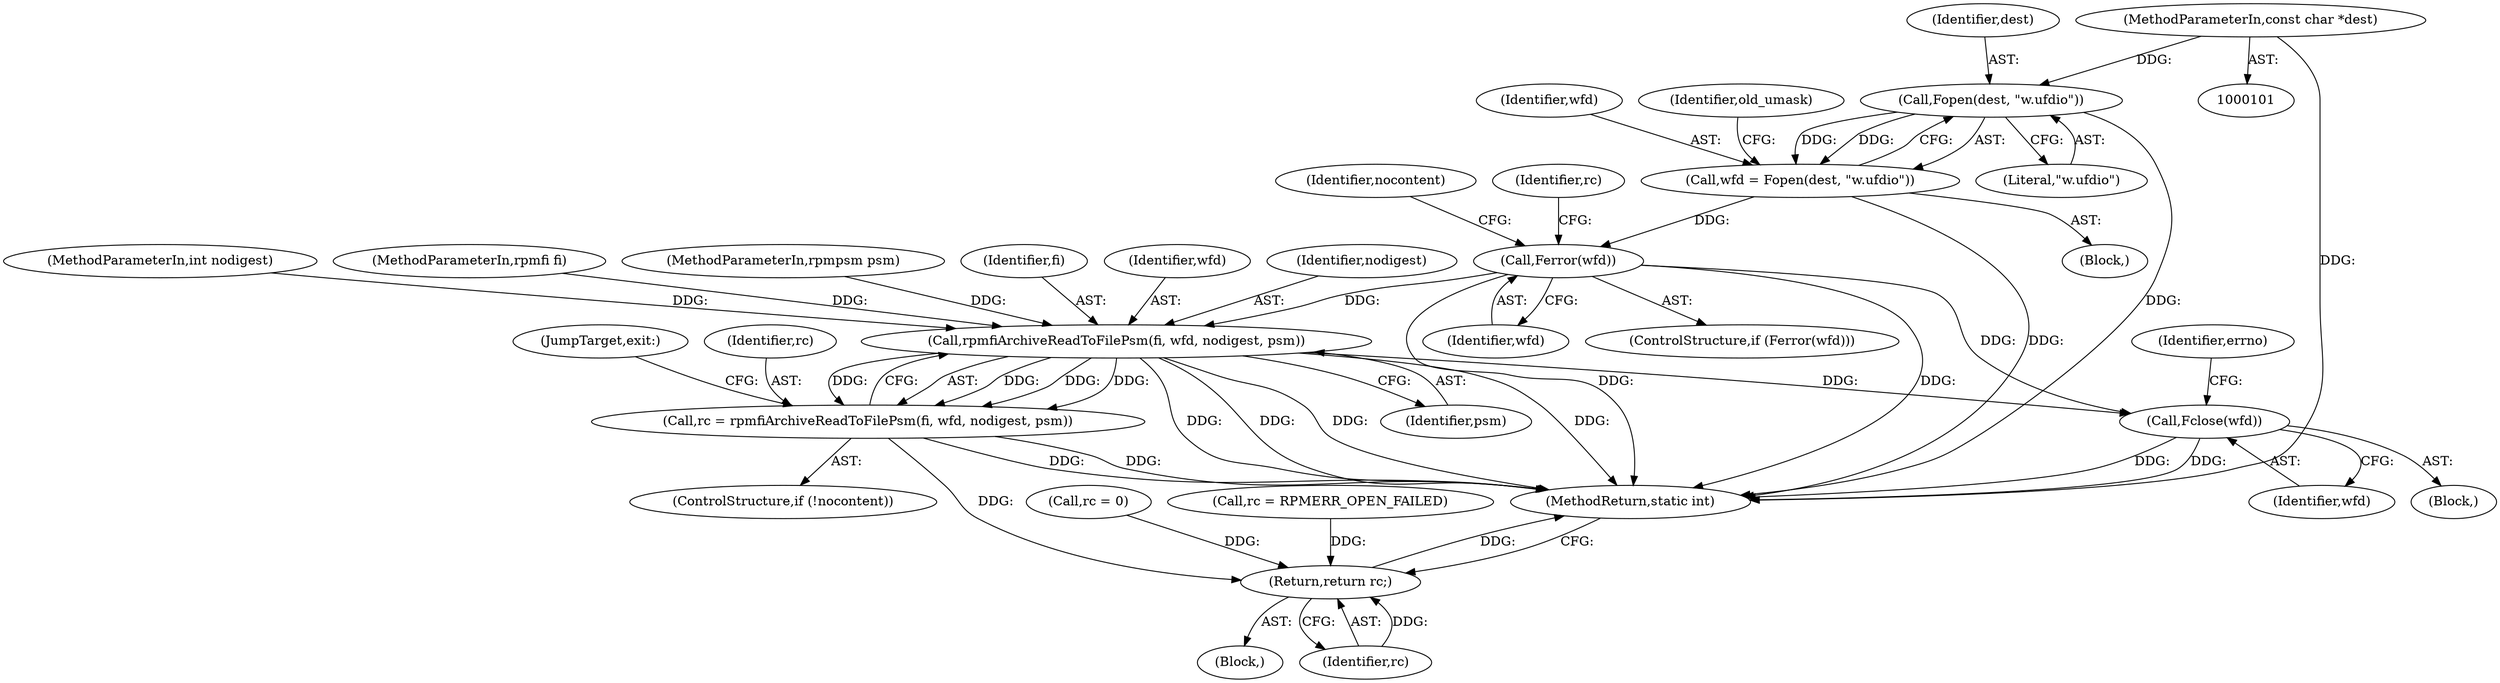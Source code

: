 digraph "1_rpm_404ef011c300207cdb1e531670384564aae04bdc@API" {
"1000124" [label="(Call,Fopen(dest, \"w.ufdio\"))"];
"1000103" [label="(MethodParameterIn,const char *dest)"];
"1000122" [label="(Call,wfd = Fopen(dest, \"w.ufdio\"))"];
"1000130" [label="(Call,Ferror(wfd))"];
"1000142" [label="(Call,rpmfiArchiveReadToFilePsm(fi, wfd, nodigest, psm))"];
"1000140" [label="(Call,rc = rpmfiArchiveReadToFilePsm(fi, wfd, nodigest, psm))"];
"1000160" [label="(Return,return rc;)"];
"1000155" [label="(Call,Fclose(wfd))"];
"1000160" [label="(Return,return rc;)"];
"1000141" [label="(Identifier,rc)"];
"1000122" [label="(Call,wfd = Fopen(dest, \"w.ufdio\"))"];
"1000139" [label="(Identifier,nocontent)"];
"1000105" [label="(MethodParameterIn,int nodigest)"];
"1000102" [label="(MethodParameterIn,rpmfi fi)"];
"1000113" [label="(Call,rc = 0)"];
"1000124" [label="(Call,Fopen(dest, \"w.ufdio\"))"];
"1000137" [label="(ControlStructure,if (!nocontent))"];
"1000158" [label="(Identifier,errno)"];
"1000116" [label="(Block,)"];
"1000123" [label="(Identifier,wfd)"];
"1000133" [label="(Call,rc = RPMERR_OPEN_FAILED)"];
"1000131" [label="(Identifier,wfd)"];
"1000126" [label="(Literal,\"w.ufdio\")"];
"1000130" [label="(Call,Ferror(wfd))"];
"1000128" [label="(Identifier,old_umask)"];
"1000162" [label="(MethodReturn,static int)"];
"1000104" [label="(MethodParameterIn,rpmpsm psm)"];
"1000142" [label="(Call,rpmfiArchiveReadToFilePsm(fi, wfd, nodigest, psm))"];
"1000129" [label="(ControlStructure,if (Ferror(wfd)))"];
"1000150" [label="(Block,)"];
"1000103" [label="(MethodParameterIn,const char *dest)"];
"1000125" [label="(Identifier,dest)"];
"1000146" [label="(Identifier,psm)"];
"1000143" [label="(Identifier,fi)"];
"1000147" [label="(JumpTarget,exit:)"];
"1000107" [label="(Block,)"];
"1000144" [label="(Identifier,wfd)"];
"1000156" [label="(Identifier,wfd)"];
"1000134" [label="(Identifier,rc)"];
"1000155" [label="(Call,Fclose(wfd))"];
"1000145" [label="(Identifier,nodigest)"];
"1000140" [label="(Call,rc = rpmfiArchiveReadToFilePsm(fi, wfd, nodigest, psm))"];
"1000161" [label="(Identifier,rc)"];
"1000124" -> "1000122"  [label="AST: "];
"1000124" -> "1000126"  [label="CFG: "];
"1000125" -> "1000124"  [label="AST: "];
"1000126" -> "1000124"  [label="AST: "];
"1000122" -> "1000124"  [label="CFG: "];
"1000124" -> "1000162"  [label="DDG: "];
"1000124" -> "1000122"  [label="DDG: "];
"1000124" -> "1000122"  [label="DDG: "];
"1000103" -> "1000124"  [label="DDG: "];
"1000103" -> "1000101"  [label="AST: "];
"1000103" -> "1000162"  [label="DDG: "];
"1000122" -> "1000116"  [label="AST: "];
"1000123" -> "1000122"  [label="AST: "];
"1000128" -> "1000122"  [label="CFG: "];
"1000122" -> "1000162"  [label="DDG: "];
"1000122" -> "1000130"  [label="DDG: "];
"1000130" -> "1000129"  [label="AST: "];
"1000130" -> "1000131"  [label="CFG: "];
"1000131" -> "1000130"  [label="AST: "];
"1000134" -> "1000130"  [label="CFG: "];
"1000139" -> "1000130"  [label="CFG: "];
"1000130" -> "1000162"  [label="DDG: "];
"1000130" -> "1000162"  [label="DDG: "];
"1000130" -> "1000142"  [label="DDG: "];
"1000130" -> "1000155"  [label="DDG: "];
"1000142" -> "1000140"  [label="AST: "];
"1000142" -> "1000146"  [label="CFG: "];
"1000143" -> "1000142"  [label="AST: "];
"1000144" -> "1000142"  [label="AST: "];
"1000145" -> "1000142"  [label="AST: "];
"1000146" -> "1000142"  [label="AST: "];
"1000140" -> "1000142"  [label="CFG: "];
"1000142" -> "1000162"  [label="DDG: "];
"1000142" -> "1000162"  [label="DDG: "];
"1000142" -> "1000162"  [label="DDG: "];
"1000142" -> "1000162"  [label="DDG: "];
"1000142" -> "1000140"  [label="DDG: "];
"1000142" -> "1000140"  [label="DDG: "];
"1000142" -> "1000140"  [label="DDG: "];
"1000142" -> "1000140"  [label="DDG: "];
"1000102" -> "1000142"  [label="DDG: "];
"1000105" -> "1000142"  [label="DDG: "];
"1000104" -> "1000142"  [label="DDG: "];
"1000142" -> "1000155"  [label="DDG: "];
"1000140" -> "1000137"  [label="AST: "];
"1000141" -> "1000140"  [label="AST: "];
"1000147" -> "1000140"  [label="CFG: "];
"1000140" -> "1000162"  [label="DDG: "];
"1000140" -> "1000162"  [label="DDG: "];
"1000140" -> "1000160"  [label="DDG: "];
"1000160" -> "1000107"  [label="AST: "];
"1000160" -> "1000161"  [label="CFG: "];
"1000161" -> "1000160"  [label="AST: "];
"1000162" -> "1000160"  [label="CFG: "];
"1000160" -> "1000162"  [label="DDG: "];
"1000161" -> "1000160"  [label="DDG: "];
"1000113" -> "1000160"  [label="DDG: "];
"1000133" -> "1000160"  [label="DDG: "];
"1000155" -> "1000150"  [label="AST: "];
"1000155" -> "1000156"  [label="CFG: "];
"1000156" -> "1000155"  [label="AST: "];
"1000158" -> "1000155"  [label="CFG: "];
"1000155" -> "1000162"  [label="DDG: "];
"1000155" -> "1000162"  [label="DDG: "];
}
